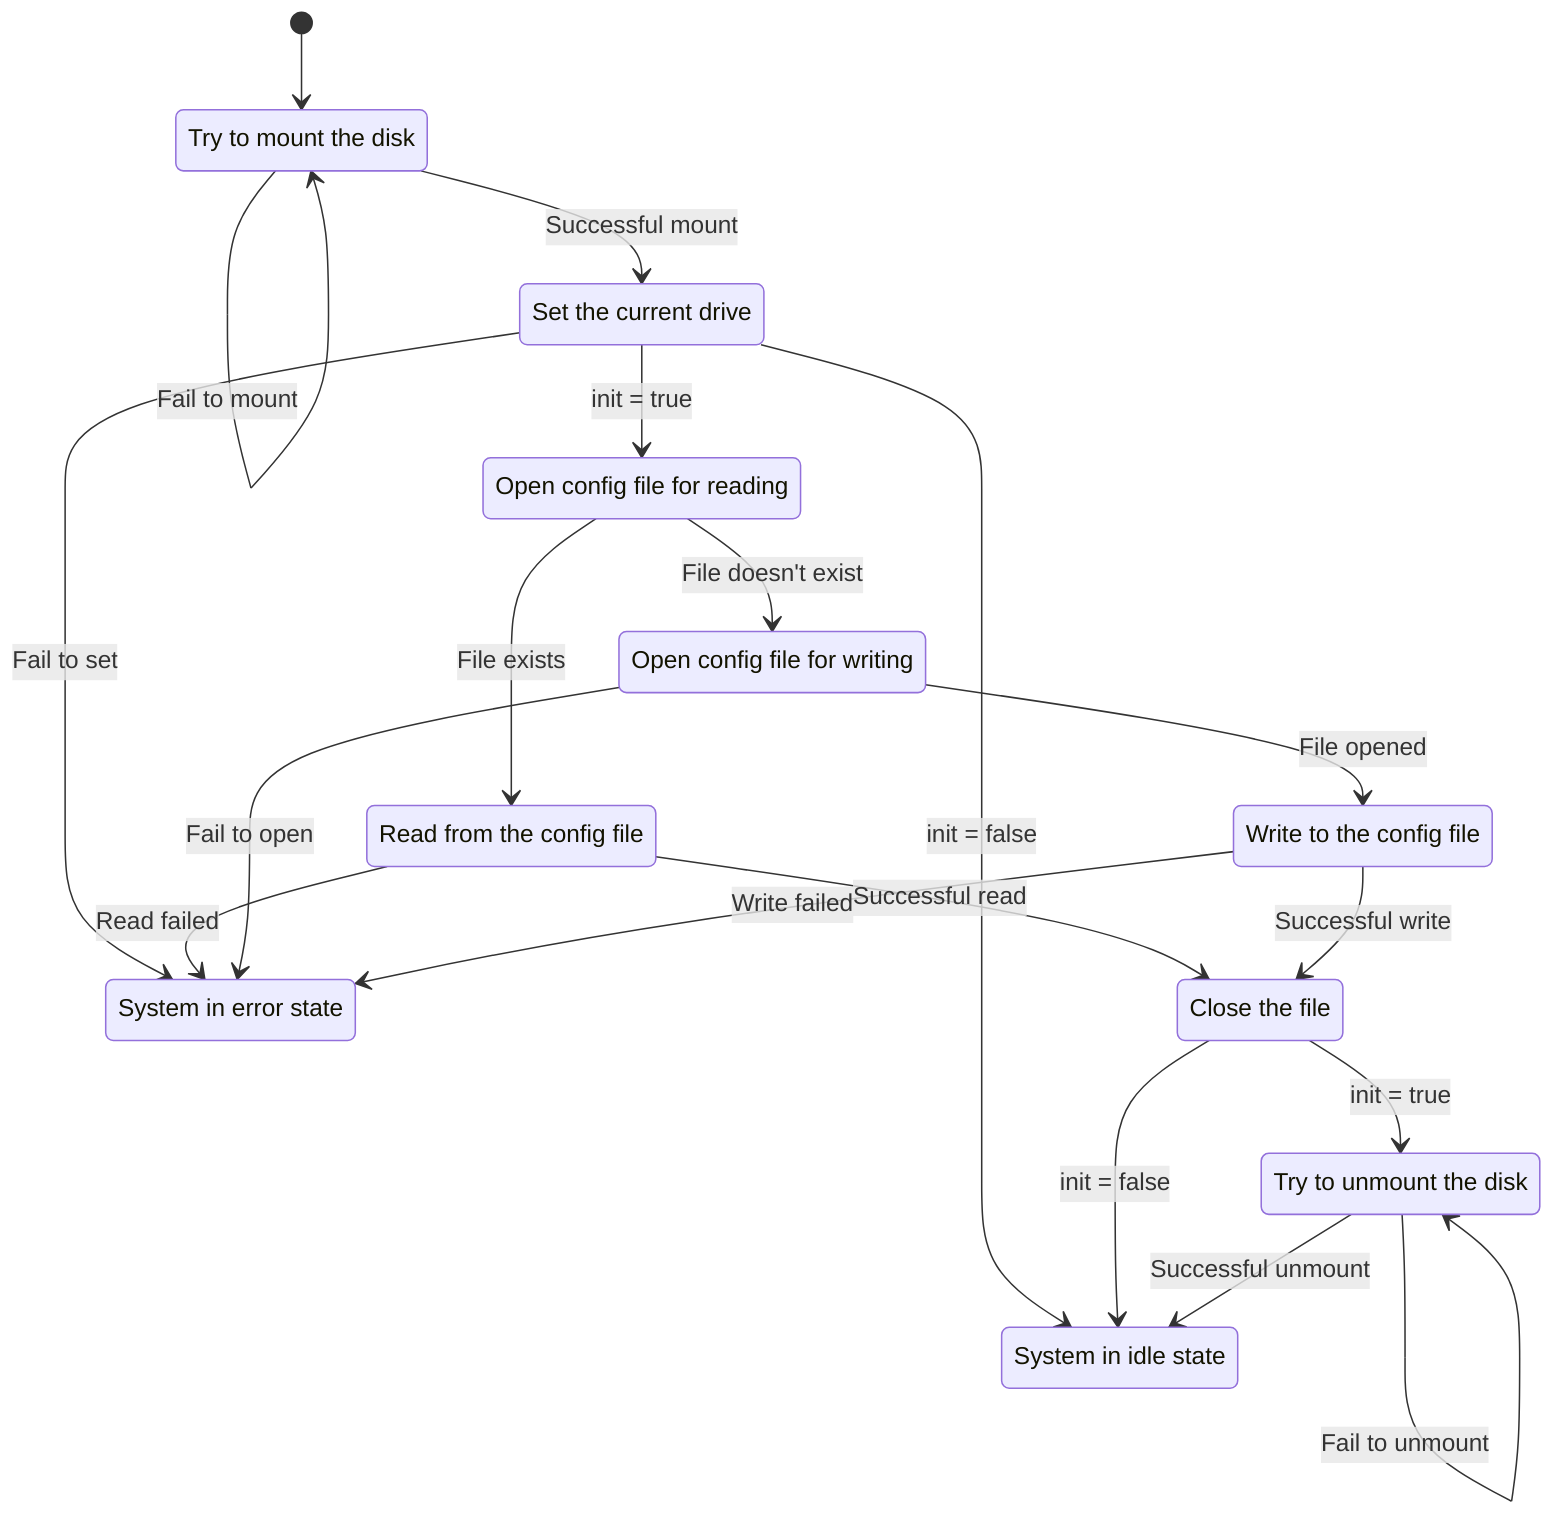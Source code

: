 stateDiagram
    [*] --> MOUNT_DISK
    MOUNT_DISK : Try to mount the disk
    MOUNT_DISK --> MOUNT_DISK : Fail to mount
    MOUNT_DISK --> SET_CURRENT_DRIVE : Successful mount

    SET_CURRENT_DRIVE : Set the current drive
    SET_CURRENT_DRIVE --> ERROR : Fail to set
    SET_CURRENT_DRIVE --> OPEN_READ_CONFIG_FILE : init = true
    SET_CURRENT_DRIVE --> IDLE : init = false

    OPEN_READ_CONFIG_FILE : Open config file for reading
    OPEN_READ_CONFIG_FILE --> READ_CONFIG_FILE : File exists
    OPEN_READ_CONFIG_FILE --> OPEN_WRITE_CONFIG_FILE : File doesn't exist

    READ_CONFIG_FILE : Read from the config file
    READ_CONFIG_FILE --> CLOSE_FILE : Successful read
    READ_CONFIG_FILE --> ERROR : Read failed

    OPEN_WRITE_CONFIG_FILE : Open config file for writing
    OPEN_WRITE_CONFIG_FILE --> WRITE_CONFIG_FILE : File opened
    OPEN_WRITE_CONFIG_FILE --> ERROR : Fail to open

    WRITE_CONFIG_FILE : Write to the config file
    WRITE_CONFIG_FILE --> CLOSE_FILE : Successful write
    WRITE_CONFIG_FILE --> ERROR : Write failed

    CLOSE_FILE : Close the file
    CLOSE_FILE --> IDLE : init = false
    CLOSE_FILE --> UNMOUNT_DISK : init = true

    UNMOUNT_DISK : Try to unmount the disk
    UNMOUNT_DISK --> UNMOUNT_DISK : Fail to unmount
    UNMOUNT_DISK --> IDLE : Successful unmount

    IDLE : System in idle state
    ERROR : System in error state